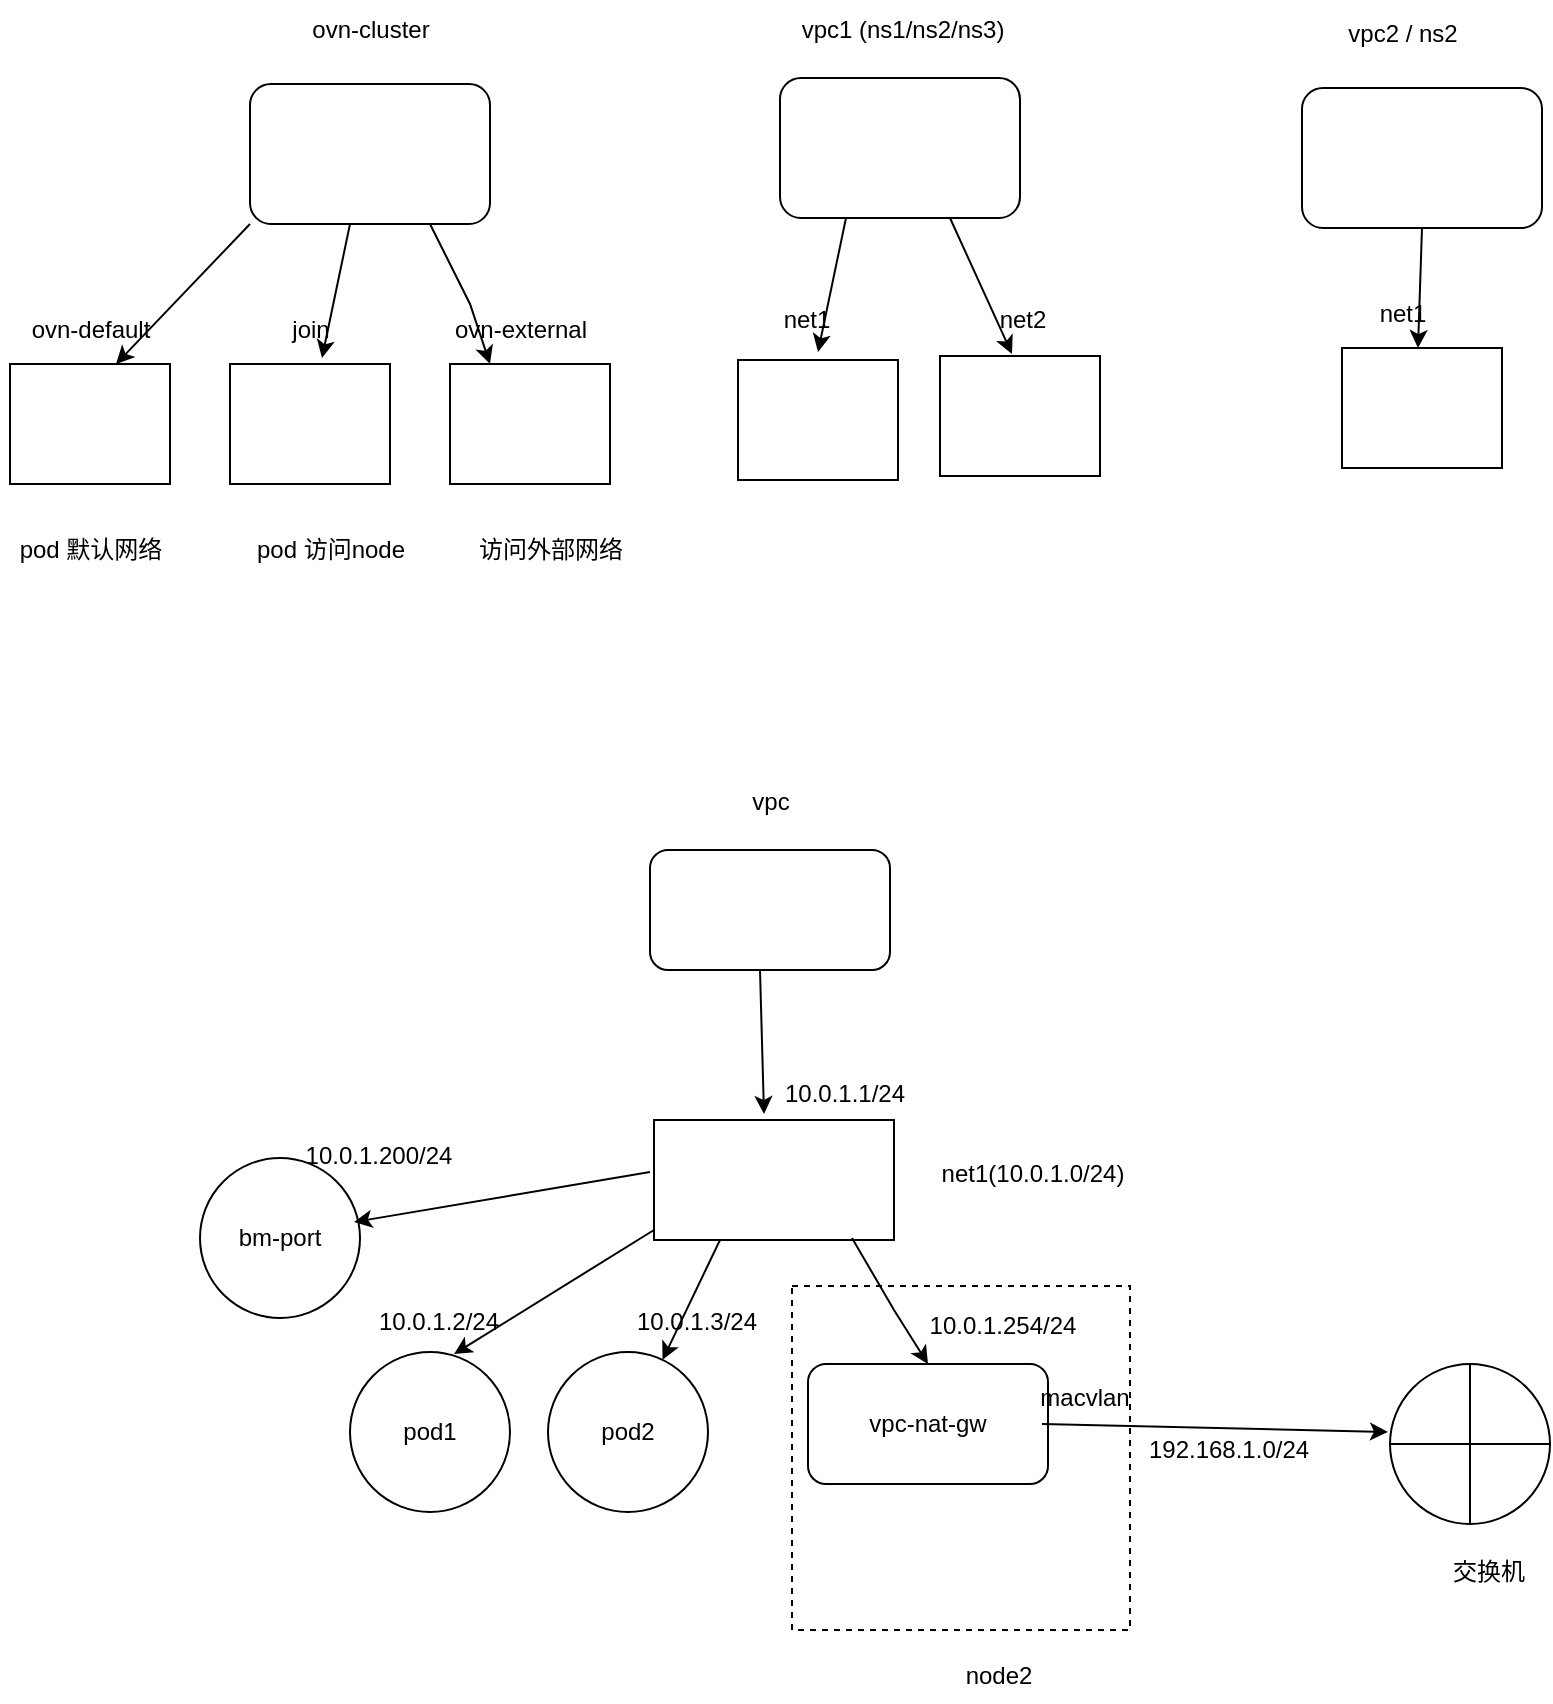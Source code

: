 <mxfile version="24.9.1">
  <diagram name="第 1 页" id="x1P3Ogy-JfWMH--vFfOm">
    <mxGraphModel dx="954" dy="591" grid="0" gridSize="10" guides="1" tooltips="1" connect="1" arrows="1" fold="1" page="1" pageScale="1" pageWidth="827" pageHeight="1169" math="0" shadow="0">
      <root>
        <mxCell id="0" />
        <mxCell id="1" parent="0" />
        <mxCell id="oqYsNQT4M92ut37mKfUW-1" value="" style="rounded=1;whiteSpace=wrap;html=1;" parent="1" vertex="1">
          <mxGeometry x="130" y="160" width="120" height="70" as="geometry" />
        </mxCell>
        <mxCell id="oqYsNQT4M92ut37mKfUW-2" value="" style="rounded=1;whiteSpace=wrap;html=1;" parent="1" vertex="1">
          <mxGeometry x="395" y="157" width="120" height="70" as="geometry" />
        </mxCell>
        <mxCell id="oqYsNQT4M92ut37mKfUW-3" value="" style="rounded=1;whiteSpace=wrap;html=1;" parent="1" vertex="1">
          <mxGeometry x="656" y="162" width="120" height="70" as="geometry" />
        </mxCell>
        <mxCell id="oqYsNQT4M92ut37mKfUW-4" value="ovn-cluster" style="text;html=1;align=center;verticalAlign=middle;resizable=0;points=[];autosize=1;strokeColor=none;fillColor=none;" parent="1" vertex="1">
          <mxGeometry x="150" y="118" width="80" height="30" as="geometry" />
        </mxCell>
        <mxCell id="oqYsNQT4M92ut37mKfUW-5" value="vpc1 (ns1/ns2/ns3)" style="text;html=1;align=center;verticalAlign=middle;resizable=0;points=[];autosize=1;strokeColor=none;fillColor=none;" parent="1" vertex="1">
          <mxGeometry x="396" y="120" width="119" height="26" as="geometry" />
        </mxCell>
        <mxCell id="oqYsNQT4M92ut37mKfUW-6" value="vpc2 / ns2" style="text;html=1;align=center;verticalAlign=middle;resizable=0;points=[];autosize=1;strokeColor=none;fillColor=none;" parent="1" vertex="1">
          <mxGeometry x="666" y="120" width="80" height="30" as="geometry" />
        </mxCell>
        <mxCell id="oqYsNQT4M92ut37mKfUW-8" value="" style="rounded=0;whiteSpace=wrap;html=1;" parent="1" vertex="1">
          <mxGeometry x="10" y="300" width="80" height="60" as="geometry" />
        </mxCell>
        <mxCell id="oqYsNQT4M92ut37mKfUW-9" value="" style="rounded=0;whiteSpace=wrap;html=1;" parent="1" vertex="1">
          <mxGeometry x="120" y="300" width="80" height="60" as="geometry" />
        </mxCell>
        <mxCell id="oqYsNQT4M92ut37mKfUW-10" value="" style="rounded=0;whiteSpace=wrap;html=1;" parent="1" vertex="1">
          <mxGeometry x="230" y="300" width="80" height="60" as="geometry" />
        </mxCell>
        <mxCell id="oqYsNQT4M92ut37mKfUW-11" value="" style="rounded=0;whiteSpace=wrap;html=1;" parent="1" vertex="1">
          <mxGeometry x="676" y="292" width="80" height="60" as="geometry" />
        </mxCell>
        <mxCell id="oqYsNQT4M92ut37mKfUW-12" value="ovn-default" style="text;html=1;align=center;verticalAlign=middle;resizable=0;points=[];autosize=1;strokeColor=none;fillColor=none;" parent="1" vertex="1">
          <mxGeometry x="10" y="268" width="80" height="30" as="geometry" />
        </mxCell>
        <mxCell id="oqYsNQT4M92ut37mKfUW-13" value="join" style="text;html=1;align=center;verticalAlign=middle;resizable=0;points=[];autosize=1;strokeColor=none;fillColor=none;" parent="1" vertex="1">
          <mxGeometry x="140" y="268" width="40" height="30" as="geometry" />
        </mxCell>
        <mxCell id="oqYsNQT4M92ut37mKfUW-14" value="ovn-external" style="text;html=1;align=center;verticalAlign=middle;resizable=0;points=[];autosize=1;strokeColor=none;fillColor=none;" parent="1" vertex="1">
          <mxGeometry x="220" y="268" width="90" height="30" as="geometry" />
        </mxCell>
        <mxCell id="oqYsNQT4M92ut37mKfUW-15" value="pod 默认网络" style="text;html=1;align=center;verticalAlign=middle;resizable=0;points=[];autosize=1;strokeColor=none;fillColor=none;" parent="1" vertex="1">
          <mxGeometry x="5" y="378" width="90" height="30" as="geometry" />
        </mxCell>
        <mxCell id="oqYsNQT4M92ut37mKfUW-16" value="pod 访问node" style="text;html=1;align=center;verticalAlign=middle;resizable=0;points=[];autosize=1;strokeColor=none;fillColor=none;" parent="1" vertex="1">
          <mxGeometry x="120" y="378" width="100" height="30" as="geometry" />
        </mxCell>
        <mxCell id="oqYsNQT4M92ut37mKfUW-17" value="访问外部网络" style="text;html=1;align=center;verticalAlign=middle;resizable=0;points=[];autosize=1;strokeColor=none;fillColor=none;" parent="1" vertex="1">
          <mxGeometry x="230" y="378" width="100" height="30" as="geometry" />
        </mxCell>
        <mxCell id="oqYsNQT4M92ut37mKfUW-18" style="edgeStyle=none;rounded=0;orthogonalLoop=1;jettySize=auto;html=1;exitX=0;exitY=1;exitDx=0;exitDy=0;entryX=0.663;entryY=1.067;entryDx=0;entryDy=0;entryPerimeter=0;" parent="1" source="oqYsNQT4M92ut37mKfUW-1" target="oqYsNQT4M92ut37mKfUW-12" edge="1">
          <mxGeometry relative="1" as="geometry" />
        </mxCell>
        <mxCell id="oqYsNQT4M92ut37mKfUW-19" value="" style="endArrow=classic;html=1;rounded=0;entryX=0.65;entryY=0.967;entryDx=0;entryDy=0;entryPerimeter=0;" parent="1" target="oqYsNQT4M92ut37mKfUW-13" edge="1">
          <mxGeometry width="50" height="50" relative="1" as="geometry">
            <mxPoint x="180" y="230" as="sourcePoint" />
            <mxPoint x="230" y="180" as="targetPoint" />
          </mxGeometry>
        </mxCell>
        <mxCell id="oqYsNQT4M92ut37mKfUW-20" value="" style="endArrow=classic;html=1;rounded=0;entryX=0.25;entryY=0;entryDx=0;entryDy=0;exitX=0.75;exitY=1;exitDx=0;exitDy=0;" parent="1" source="oqYsNQT4M92ut37mKfUW-1" target="oqYsNQT4M92ut37mKfUW-10" edge="1">
          <mxGeometry width="50" height="50" relative="1" as="geometry">
            <mxPoint x="190" y="240" as="sourcePoint" />
            <mxPoint x="176" y="307" as="targetPoint" />
            <Array as="points">
              <mxPoint x="240" y="270" />
            </Array>
          </mxGeometry>
        </mxCell>
        <mxCell id="oqYsNQT4M92ut37mKfUW-21" value="net1" style="text;html=1;align=center;verticalAlign=middle;resizable=0;points=[];autosize=1;strokeColor=none;fillColor=none;" parent="1" vertex="1">
          <mxGeometry x="681" y="260" width="50" height="30" as="geometry" />
        </mxCell>
        <mxCell id="oqYsNQT4M92ut37mKfUW-23" style="edgeStyle=none;rounded=0;orthogonalLoop=1;jettySize=auto;html=1;exitX=0.5;exitY=1;exitDx=0;exitDy=0;entryX=0.66;entryY=1.067;entryDx=0;entryDy=0;entryPerimeter=0;" parent="1" source="oqYsNQT4M92ut37mKfUW-3" target="oqYsNQT4M92ut37mKfUW-21" edge="1">
          <mxGeometry relative="1" as="geometry" />
        </mxCell>
        <mxCell id="oqYsNQT4M92ut37mKfUW-24" value="" style="rounded=1;whiteSpace=wrap;html=1;" parent="1" vertex="1">
          <mxGeometry x="330" y="543" width="120" height="60" as="geometry" />
        </mxCell>
        <mxCell id="oqYsNQT4M92ut37mKfUW-25" value="vpc" style="text;html=1;align=center;verticalAlign=middle;resizable=0;points=[];autosize=1;strokeColor=none;fillColor=none;" parent="1" vertex="1">
          <mxGeometry x="371.5" y="506" width="37" height="26" as="geometry" />
        </mxCell>
        <mxCell id="oqYsNQT4M92ut37mKfUW-26" value="" style="rounded=0;whiteSpace=wrap;html=1;" parent="1" vertex="1">
          <mxGeometry x="332" y="678" width="120" height="60" as="geometry" />
        </mxCell>
        <mxCell id="oqYsNQT4M92ut37mKfUW-27" value="net1(10.0.1.0/24)" style="text;html=1;align=center;verticalAlign=middle;resizable=0;points=[];autosize=1;strokeColor=none;fillColor=none;" parent="1" vertex="1">
          <mxGeometry x="466" y="692" width="109" height="26" as="geometry" />
        </mxCell>
        <mxCell id="oqYsNQT4M92ut37mKfUW-28" value="" style="endArrow=classic;html=1;rounded=0;" parent="1" edge="1">
          <mxGeometry width="50" height="50" relative="1" as="geometry">
            <mxPoint x="385" y="603" as="sourcePoint" />
            <mxPoint x="387" y="675" as="targetPoint" />
          </mxGeometry>
        </mxCell>
        <mxCell id="oqYsNQT4M92ut37mKfUW-29" value="10.0.1.1/24" style="text;html=1;align=center;verticalAlign=middle;resizable=0;points=[];autosize=1;strokeColor=none;fillColor=none;" parent="1" vertex="1">
          <mxGeometry x="388" y="652" width="78" height="26" as="geometry" />
        </mxCell>
        <mxCell id="oqYsNQT4M92ut37mKfUW-30" value="pod1" style="ellipse;whiteSpace=wrap;html=1;aspect=fixed;" parent="1" vertex="1">
          <mxGeometry x="180" y="794" width="80" height="80" as="geometry" />
        </mxCell>
        <mxCell id="oqYsNQT4M92ut37mKfUW-31" value="pod2" style="ellipse;whiteSpace=wrap;html=1;aspect=fixed;" parent="1" vertex="1">
          <mxGeometry x="279" y="794" width="80" height="80" as="geometry" />
        </mxCell>
        <mxCell id="oqYsNQT4M92ut37mKfUW-32" value="" style="endArrow=classic;html=1;rounded=0;entryX=0.65;entryY=0.013;entryDx=0;entryDy=0;entryPerimeter=0;" parent="1" target="oqYsNQT4M92ut37mKfUW-30" edge="1">
          <mxGeometry width="50" height="50" relative="1" as="geometry">
            <mxPoint x="332" y="733" as="sourcePoint" />
            <mxPoint x="334" y="805" as="targetPoint" />
          </mxGeometry>
        </mxCell>
        <mxCell id="oqYsNQT4M92ut37mKfUW-33" value="" style="endArrow=classic;html=1;rounded=0;" parent="1" target="oqYsNQT4M92ut37mKfUW-31" edge="1">
          <mxGeometry width="50" height="50" relative="1" as="geometry">
            <mxPoint x="365" y="738" as="sourcePoint" />
            <mxPoint x="265" y="800" as="targetPoint" />
          </mxGeometry>
        </mxCell>
        <mxCell id="oqYsNQT4M92ut37mKfUW-34" value="10.0.1.2/24" style="text;html=1;align=center;verticalAlign=middle;resizable=0;points=[];autosize=1;strokeColor=none;fillColor=none;" parent="1" vertex="1">
          <mxGeometry x="185" y="766" width="78" height="26" as="geometry" />
        </mxCell>
        <mxCell id="oqYsNQT4M92ut37mKfUW-35" value="10.0.1.3/24" style="text;html=1;align=center;verticalAlign=middle;resizable=0;points=[];autosize=1;strokeColor=none;fillColor=none;" parent="1" vertex="1">
          <mxGeometry x="314" y="766" width="78" height="26" as="geometry" />
        </mxCell>
        <mxCell id="oqYsNQT4M92ut37mKfUW-36" value="vpc-nat-gw" style="rounded=1;whiteSpace=wrap;html=1;" parent="1" vertex="1">
          <mxGeometry x="409" y="800" width="120" height="60" as="geometry" />
        </mxCell>
        <mxCell id="oqYsNQT4M92ut37mKfUW-37" value="" style="endArrow=classic;html=1;rounded=0;exitX=0.825;exitY=0.983;exitDx=0;exitDy=0;exitPerimeter=0;entryX=0.5;entryY=0;entryDx=0;entryDy=0;" parent="1" source="oqYsNQT4M92ut37mKfUW-26" target="oqYsNQT4M92ut37mKfUW-36" edge="1">
          <mxGeometry width="50" height="50" relative="1" as="geometry">
            <mxPoint x="375" y="748" as="sourcePoint" />
            <mxPoint x="346" y="808" as="targetPoint" />
            <Array as="points">
              <mxPoint x="452" y="773" />
            </Array>
          </mxGeometry>
        </mxCell>
        <mxCell id="oqYsNQT4M92ut37mKfUW-38" value="10.0.1.254/24" style="text;html=1;align=center;verticalAlign=middle;resizable=0;points=[];autosize=1;strokeColor=none;fillColor=none;" parent="1" vertex="1">
          <mxGeometry x="460" y="768" width="91" height="26" as="geometry" />
        </mxCell>
        <mxCell id="oqYsNQT4M92ut37mKfUW-43" value="" style="rounded=0;whiteSpace=wrap;html=1;fillColor=none;dashed=1;" parent="1" vertex="1">
          <mxGeometry x="401" y="761" width="169" height="172" as="geometry" />
        </mxCell>
        <mxCell id="oqYsNQT4M92ut37mKfUW-44" value="node2" style="text;html=1;align=center;verticalAlign=middle;resizable=0;points=[];autosize=1;strokeColor=none;fillColor=none;" parent="1" vertex="1">
          <mxGeometry x="478" y="943" width="51" height="26" as="geometry" />
        </mxCell>
        <mxCell id="oqYsNQT4M92ut37mKfUW-45" value="" style="endArrow=classic;html=1;rounded=0;" parent="1" edge="1">
          <mxGeometry width="50" height="50" relative="1" as="geometry">
            <mxPoint x="526" y="830" as="sourcePoint" />
            <mxPoint x="699" y="834" as="targetPoint" />
          </mxGeometry>
        </mxCell>
        <mxCell id="oqYsNQT4M92ut37mKfUW-46" value="macvlan" style="text;html=1;align=center;verticalAlign=middle;resizable=0;points=[];autosize=1;strokeColor=none;fillColor=none;" parent="1" vertex="1">
          <mxGeometry x="515" y="804" width="63" height="26" as="geometry" />
        </mxCell>
        <mxCell id="oqYsNQT4M92ut37mKfUW-47" value="" style="shape=orEllipse;perimeter=ellipsePerimeter;whiteSpace=wrap;html=1;backgroundOutline=1;" parent="1" vertex="1">
          <mxGeometry x="700" y="800" width="80" height="80" as="geometry" />
        </mxCell>
        <mxCell id="oqYsNQT4M92ut37mKfUW-48" value="交换机" style="text;html=1;align=center;verticalAlign=middle;resizable=0;points=[];autosize=1;strokeColor=none;fillColor=none;" parent="1" vertex="1">
          <mxGeometry x="722" y="891" width="54" height="26" as="geometry" />
        </mxCell>
        <mxCell id="oqYsNQT4M92ut37mKfUW-49" value="192.168.1.0/24" style="text;html=1;align=center;verticalAlign=middle;resizable=0;points=[];autosize=1;strokeColor=none;fillColor=none;" parent="1" vertex="1">
          <mxGeometry x="570" y="830" width="98" height="26" as="geometry" />
        </mxCell>
        <mxCell id="oqYsNQT4M92ut37mKfUW-50" value="bm-port" style="ellipse;whiteSpace=wrap;html=1;aspect=fixed;" parent="1" vertex="1">
          <mxGeometry x="105" y="697" width="80" height="80" as="geometry" />
        </mxCell>
        <mxCell id="oqYsNQT4M92ut37mKfUW-51" value="" style="endArrow=classic;html=1;rounded=0;entryX=0.963;entryY=0.4;entryDx=0;entryDy=0;entryPerimeter=0;" parent="1" target="oqYsNQT4M92ut37mKfUW-50" edge="1">
          <mxGeometry width="50" height="50" relative="1" as="geometry">
            <mxPoint x="330" y="704" as="sourcePoint" />
            <mxPoint x="230" y="766" as="targetPoint" />
          </mxGeometry>
        </mxCell>
        <mxCell id="oqYsNQT4M92ut37mKfUW-52" value="10.0.1.200/24" style="text;html=1;align=center;verticalAlign=middle;resizable=0;points=[];autosize=1;strokeColor=none;fillColor=none;" parent="1" vertex="1">
          <mxGeometry x="148" y="683" width="91" height="26" as="geometry" />
        </mxCell>
        <mxCell id="8yI-iiXwqw_YScJyFh9P-1" value="" style="rounded=0;whiteSpace=wrap;html=1;" vertex="1" parent="1">
          <mxGeometry x="374" y="298" width="80" height="60" as="geometry" />
        </mxCell>
        <mxCell id="8yI-iiXwqw_YScJyFh9P-2" value="" style="rounded=0;whiteSpace=wrap;html=1;" vertex="1" parent="1">
          <mxGeometry x="475" y="296" width="80" height="60" as="geometry" />
        </mxCell>
        <mxCell id="8yI-iiXwqw_YScJyFh9P-3" value="net1" style="text;html=1;align=center;verticalAlign=middle;resizable=0;points=[];autosize=1;strokeColor=none;fillColor=none;" vertex="1" parent="1">
          <mxGeometry x="383" y="263" width="50" height="30" as="geometry" />
        </mxCell>
        <mxCell id="8yI-iiXwqw_YScJyFh9P-4" value="net2" style="text;html=1;align=center;verticalAlign=middle;resizable=0;points=[];autosize=1;strokeColor=none;fillColor=none;" vertex="1" parent="1">
          <mxGeometry x="495" y="265" width="41" height="26" as="geometry" />
        </mxCell>
        <mxCell id="8yI-iiXwqw_YScJyFh9P-5" value="" style="endArrow=classic;html=1;rounded=0;entryX=0.62;entryY=1.033;entryDx=0;entryDy=0;entryPerimeter=0;" edge="1" parent="1" target="8yI-iiXwqw_YScJyFh9P-3">
          <mxGeometry width="50" height="50" relative="1" as="geometry">
            <mxPoint x="428" y="227" as="sourcePoint" />
            <mxPoint x="478" y="177" as="targetPoint" />
          </mxGeometry>
        </mxCell>
        <mxCell id="8yI-iiXwqw_YScJyFh9P-6" value="" style="endArrow=classic;html=1;rounded=0;entryX=0.39;entryY=1.154;entryDx=0;entryDy=0;entryPerimeter=0;" edge="1" parent="1" target="8yI-iiXwqw_YScJyFh9P-4">
          <mxGeometry width="50" height="50" relative="1" as="geometry">
            <mxPoint x="480" y="227" as="sourcePoint" />
            <mxPoint x="466" y="294" as="targetPoint" />
          </mxGeometry>
        </mxCell>
      </root>
    </mxGraphModel>
  </diagram>
</mxfile>

